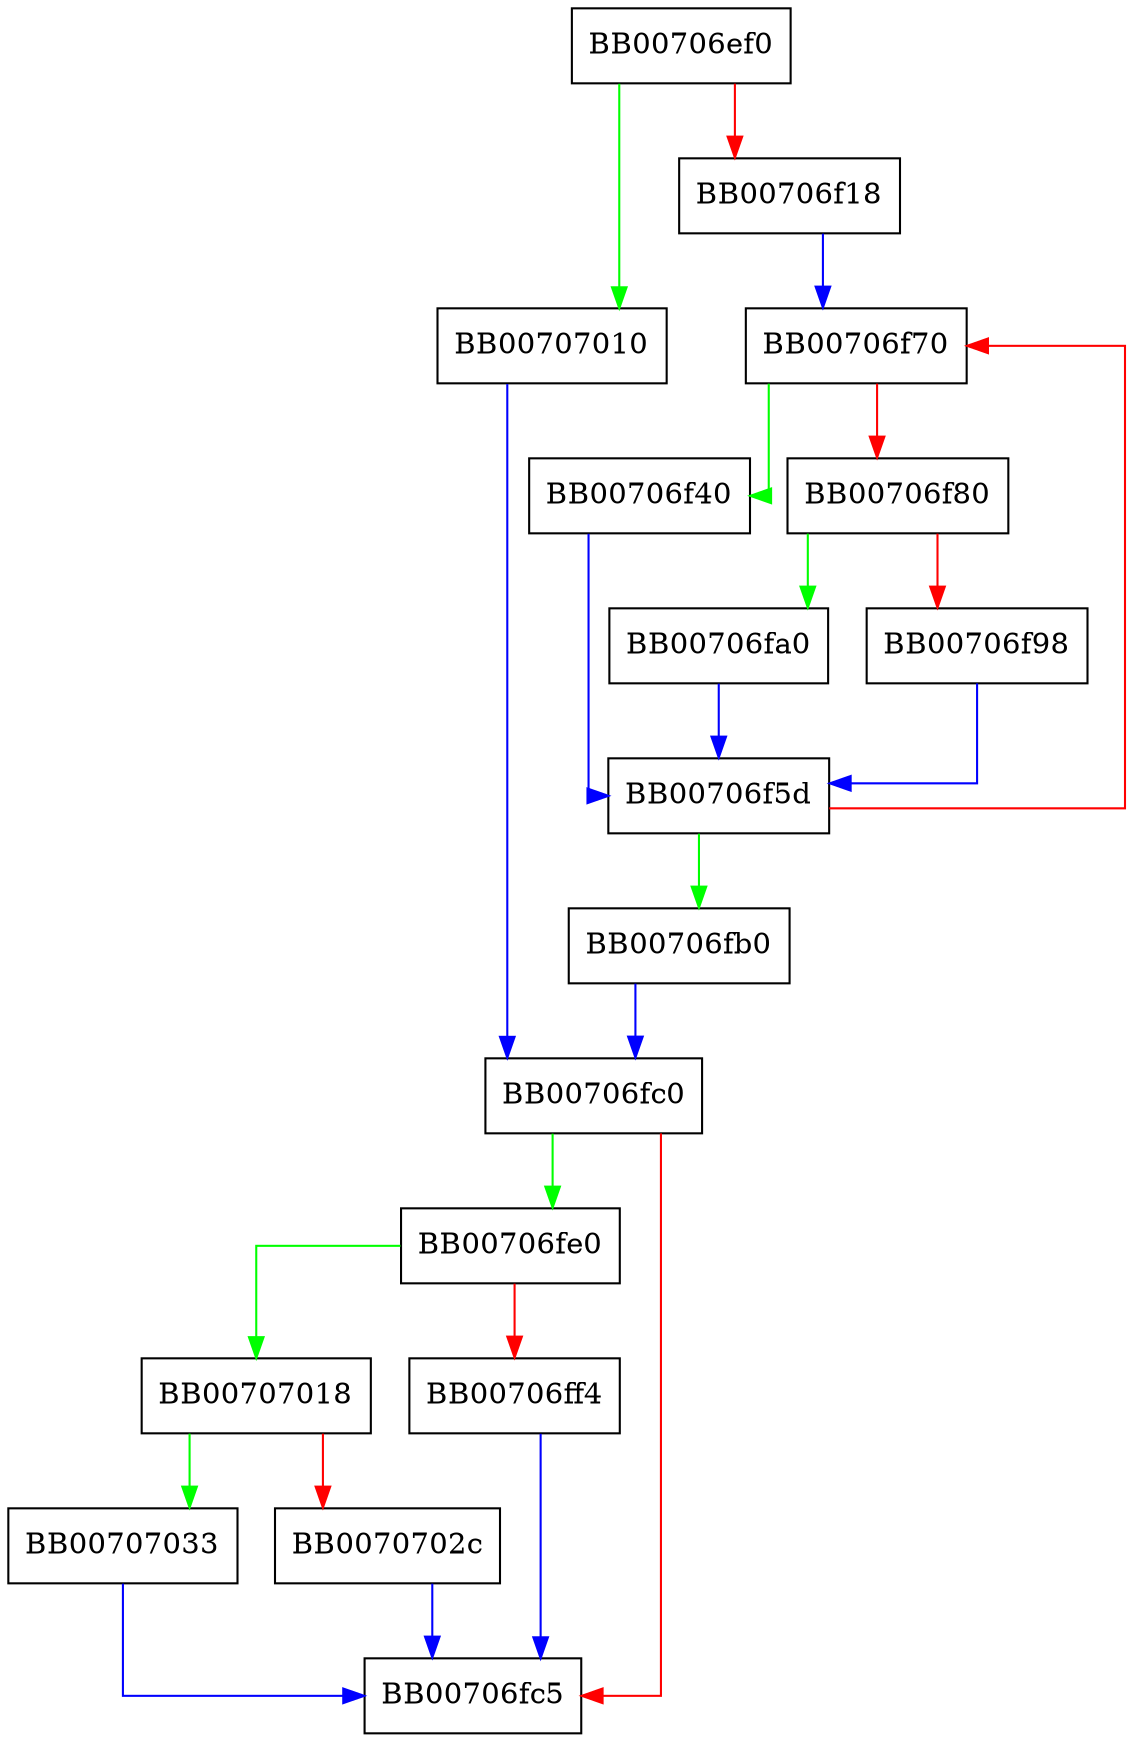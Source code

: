 digraph ossl_cipher_hw_chunked_cbc {
  node [shape="box"];
  graph [splines=ortho];
  BB00706ef0 -> BB00707010 [color="green"];
  BB00706ef0 -> BB00706f18 [color="red"];
  BB00706f18 -> BB00706f70 [color="blue"];
  BB00706f40 -> BB00706f5d [color="blue"];
  BB00706f5d -> BB00706fb0 [color="green"];
  BB00706f5d -> BB00706f70 [color="red"];
  BB00706f70 -> BB00706f40 [color="green"];
  BB00706f70 -> BB00706f80 [color="red"];
  BB00706f80 -> BB00706fa0 [color="green"];
  BB00706f80 -> BB00706f98 [color="red"];
  BB00706f98 -> BB00706f5d [color="blue"];
  BB00706fa0 -> BB00706f5d [color="blue"];
  BB00706fb0 -> BB00706fc0 [color="blue"];
  BB00706fc0 -> BB00706fe0 [color="green"];
  BB00706fc0 -> BB00706fc5 [color="red"];
  BB00706fe0 -> BB00707018 [color="green"];
  BB00706fe0 -> BB00706ff4 [color="red"];
  BB00706ff4 -> BB00706fc5 [color="blue"];
  BB00707010 -> BB00706fc0 [color="blue"];
  BB00707018 -> BB00707033 [color="green"];
  BB00707018 -> BB0070702c [color="red"];
  BB0070702c -> BB00706fc5 [color="blue"];
  BB00707033 -> BB00706fc5 [color="blue"];
}